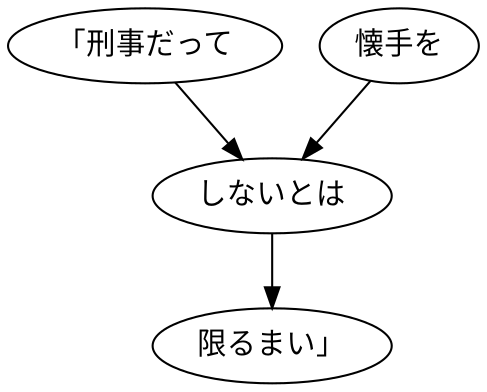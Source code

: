digraph graph6273 {
	node0 [label="「刑事だって"];
	node1 [label="懐手を"];
	node2 [label="しないとは"];
	node3 [label="限るまい」"];
	node0 -> node2;
	node1 -> node2;
	node2 -> node3;
}
